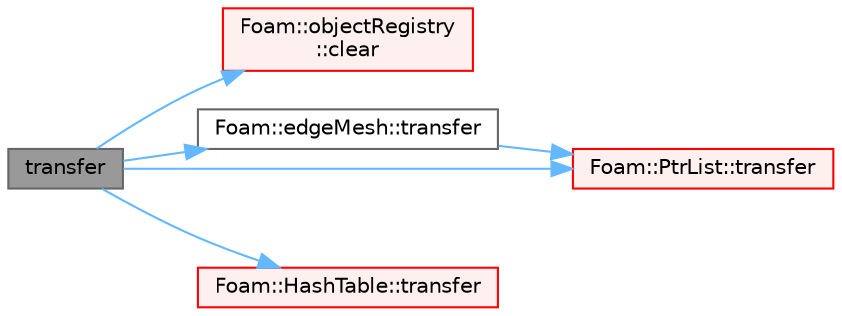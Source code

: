 digraph "transfer"
{
 // LATEX_PDF_SIZE
  bgcolor="transparent";
  edge [fontname=Helvetica,fontsize=10,labelfontname=Helvetica,labelfontsize=10];
  node [fontname=Helvetica,fontsize=10,shape=box,height=0.2,width=0.4];
  rankdir="LR";
  Node1 [id="Node000001",label="transfer",height=0.2,width=0.4,color="gray40", fillcolor="grey60", style="filled", fontcolor="black",tooltip=" "];
  Node1 -> Node2 [id="edge1_Node000001_Node000002",color="steelblue1",style="solid",tooltip=" "];
  Node2 [id="Node000002",label="Foam::objectRegistry\l::clear",height=0.2,width=0.4,color="red", fillcolor="#FFF0F0", style="filled",URL="$classFoam_1_1objectRegistry.html#ac8bb3912a3ce86b15842e79d0b421204",tooltip=" "];
  Node1 -> Node7 [id="edge2_Node000001_Node000007",color="steelblue1",style="solid",tooltip=" "];
  Node7 [id="Node000007",label="Foam::edgeMesh::transfer",height=0.2,width=0.4,color="grey40", fillcolor="white", style="filled",URL="$classFoam_1_1edgeMesh.html#a7d47a951f077523758db9e62e5ebcf39",tooltip=" "];
  Node7 -> Node8 [id="edge3_Node000007_Node000008",color="steelblue1",style="solid",tooltip=" "];
  Node8 [id="Node000008",label="Foam::PtrList::transfer",height=0.2,width=0.4,color="red", fillcolor="#FFF0F0", style="filled",URL="$classFoam_1_1PtrList.html#a0bc76d46c3a7f71bd74ddafdf84dbfbc",tooltip=" "];
  Node1 -> Node10 [id="edge4_Node000001_Node000010",color="steelblue1",style="solid",tooltip=" "];
  Node10 [id="Node000010",label="Foam::HashTable::transfer",height=0.2,width=0.4,color="red", fillcolor="#FFF0F0", style="filled",URL="$classFoam_1_1HashTable.html#a94f467130ff8696750b550937e770393",tooltip=" "];
  Node1 -> Node8 [id="edge5_Node000001_Node000008",color="steelblue1",style="solid",tooltip=" "];
}

